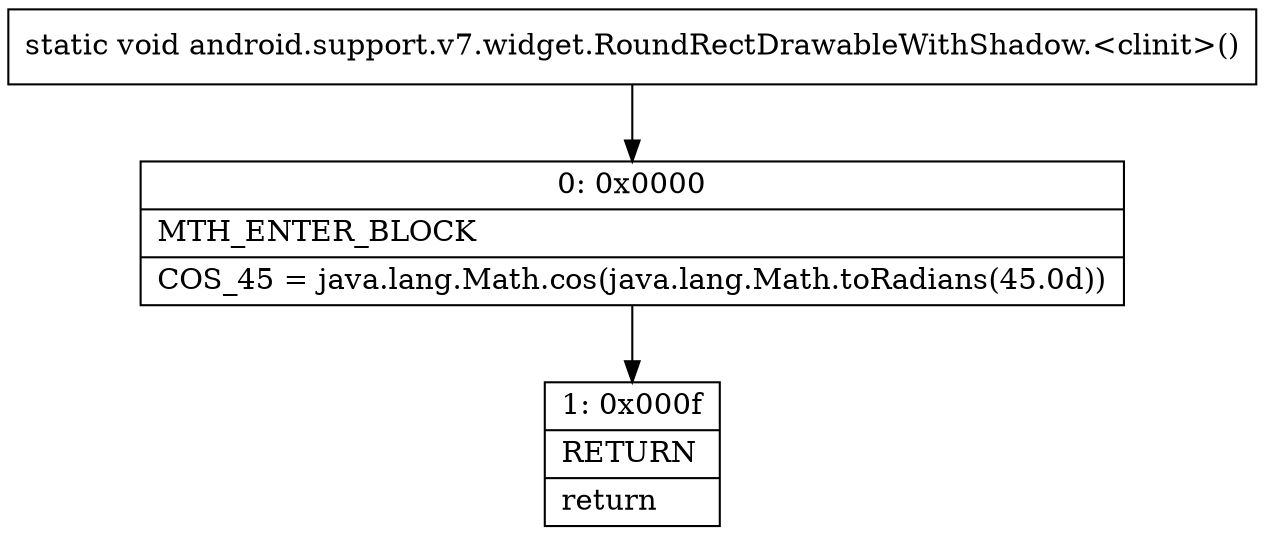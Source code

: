 digraph "CFG forandroid.support.v7.widget.RoundRectDrawableWithShadow.\<clinit\>()V" {
Node_0 [shape=record,label="{0\:\ 0x0000|MTH_ENTER_BLOCK\l|COS_45 = java.lang.Math.cos(java.lang.Math.toRadians(45.0d))\l}"];
Node_1 [shape=record,label="{1\:\ 0x000f|RETURN\l|return\l}"];
MethodNode[shape=record,label="{static void android.support.v7.widget.RoundRectDrawableWithShadow.\<clinit\>() }"];
MethodNode -> Node_0;
Node_0 -> Node_1;
}

